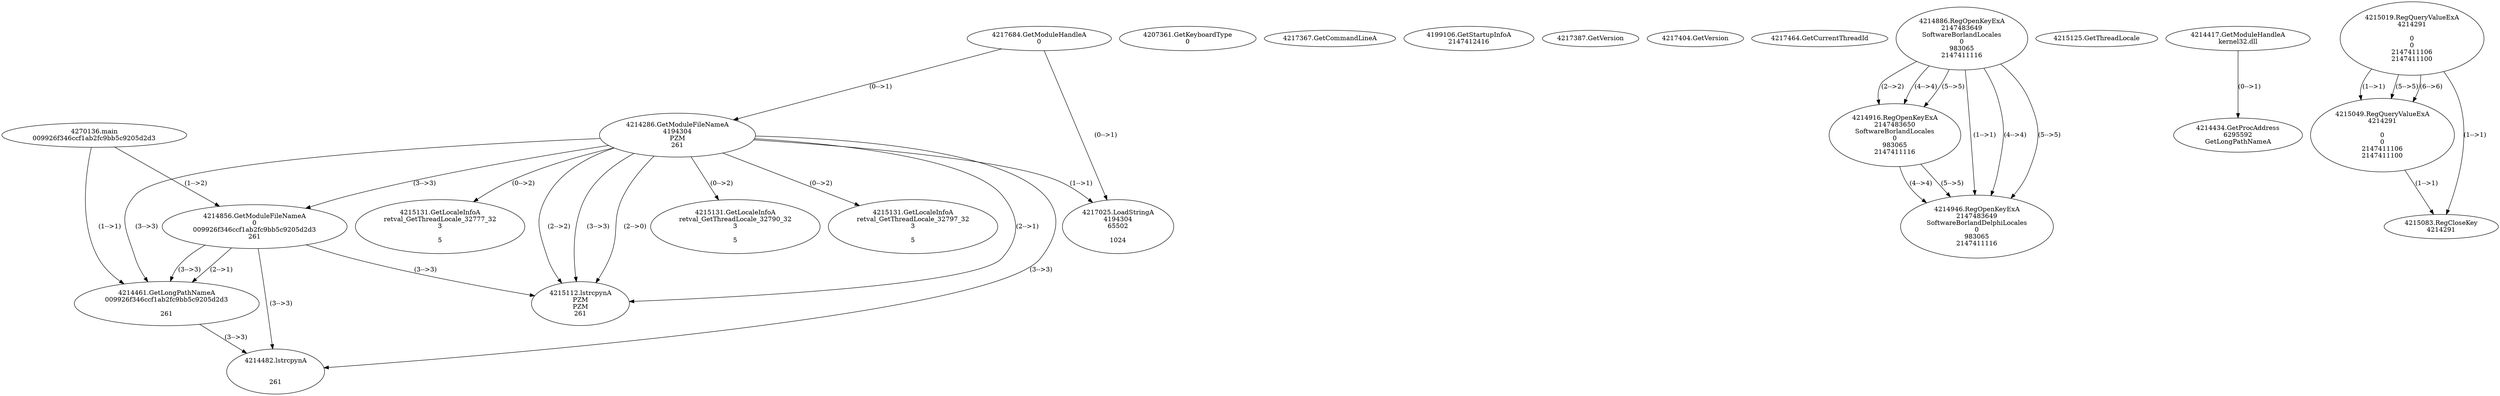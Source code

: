 // Global SCDG with merge call
digraph {
	0 [label="4270136.main
009926f346ccf1ab2fc9bb5c9205d2d3"]
	1 [label="4217684.GetModuleHandleA
0"]
	2 [label="4207361.GetKeyboardType
0"]
	3 [label="4217367.GetCommandLineA
"]
	4 [label="4199106.GetStartupInfoA
2147412416"]
	5 [label="4217387.GetVersion
"]
	6 [label="4217404.GetVersion
"]
	7 [label="4217464.GetCurrentThreadId
"]
	8 [label="4214286.GetModuleFileNameA
4194304
PZM
261"]
	1 -> 8 [label="(0-->1)"]
	9 [label="4214856.GetModuleFileNameA
0
009926f346ccf1ab2fc9bb5c9205d2d3
261"]
	0 -> 9 [label="(1-->2)"]
	8 -> 9 [label="(3-->3)"]
	10 [label="4214886.RegOpenKeyExA
2147483649
Software\Borland\Locales
0
983065
2147411116"]
	11 [label="4214916.RegOpenKeyExA
2147483650
Software\Borland\Locales
0
983065
2147411116"]
	10 -> 11 [label="(2-->2)"]
	10 -> 11 [label="(4-->4)"]
	10 -> 11 [label="(5-->5)"]
	12 [label="4214946.RegOpenKeyExA
2147483649
Software\Borland\Delphi\Locales
0
983065
2147411116"]
	10 -> 12 [label="(1-->1)"]
	10 -> 12 [label="(4-->4)"]
	11 -> 12 [label="(4-->4)"]
	10 -> 12 [label="(5-->5)"]
	11 -> 12 [label="(5-->5)"]
	13 [label="4215112.lstrcpynA
PZM
PZM
261"]
	8 -> 13 [label="(2-->1)"]
	8 -> 13 [label="(2-->2)"]
	8 -> 13 [label="(3-->3)"]
	9 -> 13 [label="(3-->3)"]
	8 -> 13 [label="(2-->0)"]
	14 [label="4215125.GetThreadLocale
"]
	15 [label="4215131.GetLocaleInfoA
retval_GetThreadLocale_32777_32
3

5"]
	8 -> 15 [label="(0-->2)"]
	16 [label="4217025.LoadStringA
4194304
65502

1024"]
	1 -> 16 [label="(0-->1)"]
	8 -> 16 [label="(1-->1)"]
	17 [label="4214417.GetModuleHandleA
kernel32.dll"]
	18 [label="4214434.GetProcAddress
6295592
GetLongPathNameA"]
	17 -> 18 [label="(0-->1)"]
	19 [label="4214461.GetLongPathNameA
009926f346ccf1ab2fc9bb5c9205d2d3

261"]
	0 -> 19 [label="(1-->1)"]
	9 -> 19 [label="(2-->1)"]
	8 -> 19 [label="(3-->3)"]
	9 -> 19 [label="(3-->3)"]
	20 [label="4214482.lstrcpynA


261"]
	8 -> 20 [label="(3-->3)"]
	9 -> 20 [label="(3-->3)"]
	19 -> 20 [label="(3-->3)"]
	21 [label="4215019.RegQueryValueExA
4214291

0
0
2147411106
2147411100"]
	22 [label="4215049.RegQueryValueExA
4214291

0
0
2147411106
2147411100"]
	21 -> 22 [label="(1-->1)"]
	21 -> 22 [label="(5-->5)"]
	21 -> 22 [label="(6-->6)"]
	23 [label="4215083.RegCloseKey
4214291"]
	21 -> 23 [label="(1-->1)"]
	22 -> 23 [label="(1-->1)"]
	24 [label="4215131.GetLocaleInfoA
retval_GetThreadLocale_32790_32
3

5"]
	8 -> 24 [label="(0-->2)"]
	25 [label="4215131.GetLocaleInfoA
retval_GetThreadLocale_32797_32
3

5"]
	8 -> 25 [label="(0-->2)"]
}
